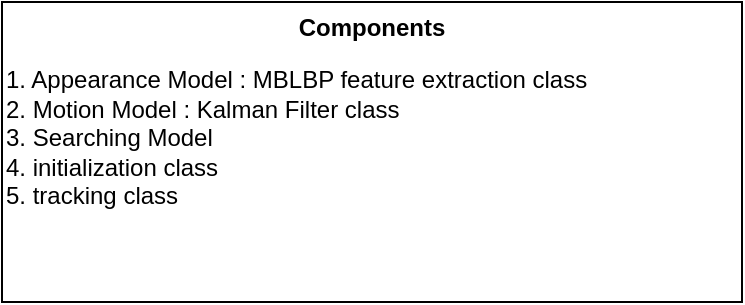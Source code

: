 <mxfile version="24.3.1" type="github">
  <diagram name="Page-1" id="0KW9mrcXPOmYRZ7bN-s6">
    <mxGraphModel dx="784" dy="400" grid="1" gridSize="10" guides="1" tooltips="1" connect="1" arrows="1" fold="1" page="1" pageScale="1" pageWidth="827" pageHeight="1169" math="0" shadow="0">
      <root>
        <mxCell id="0" />
        <mxCell id="1" parent="0" />
        <mxCell id="mf72IKmzpZca9wISiKS5-1" value="1. Appearance Model : MBLBP feature extraction class&lt;div&gt;2. Motion Model : Kalman Filter class&lt;/div&gt;&lt;div&gt;3. Searching Model&lt;/div&gt;&lt;div&gt;4. initialization class&lt;/div&gt;&lt;div&gt;5. tracking class&lt;/div&gt;&lt;div&gt;&lt;br&gt;&lt;/div&gt;" style="rounded=0;whiteSpace=wrap;html=1;align=left;" vertex="1" parent="1">
          <mxGeometry x="50" y="170" width="370" height="150" as="geometry" />
        </mxCell>
        <mxCell id="mf72IKmzpZca9wISiKS5-2" value="&lt;b&gt;Components&lt;/b&gt;&lt;div&gt;&lt;b&gt;&lt;br&gt;&lt;/b&gt;&lt;/div&gt;" style="text;html=1;align=center;verticalAlign=middle;whiteSpace=wrap;rounded=0;" vertex="1" parent="1">
          <mxGeometry x="205" y="180" width="60" height="20" as="geometry" />
        </mxCell>
      </root>
    </mxGraphModel>
  </diagram>
</mxfile>
